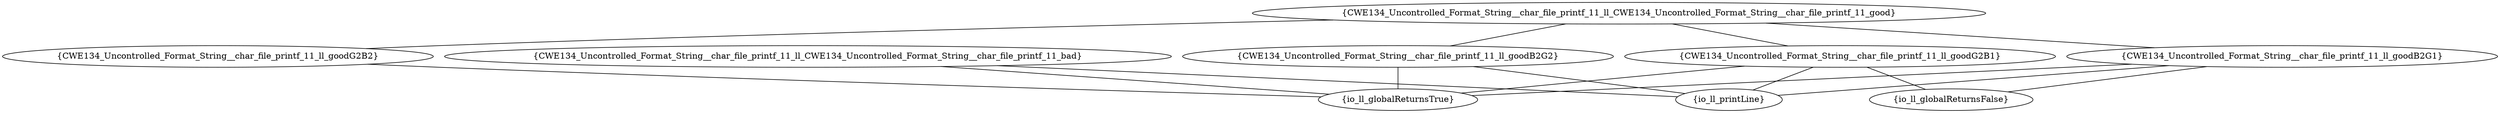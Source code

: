 graph "cg graph" {
CWE134_Uncontrolled_Format_String__char_file_printf_11_ll_CWE134_Uncontrolled_Format_String__char_file_printf_11_bad [label="{CWE134_Uncontrolled_Format_String__char_file_printf_11_ll_CWE134_Uncontrolled_Format_String__char_file_printf_11_bad}"];
io_ll_globalReturnsTrue [label="{io_ll_globalReturnsTrue}"];
io_ll_printLine [label="{io_ll_printLine}"];
CWE134_Uncontrolled_Format_String__char_file_printf_11_ll_goodG2B1 [label="{CWE134_Uncontrolled_Format_String__char_file_printf_11_ll_goodG2B1}"];
io_ll_globalReturnsFalse [label="{io_ll_globalReturnsFalse}"];
CWE134_Uncontrolled_Format_String__char_file_printf_11_ll_goodG2B2 [label="{CWE134_Uncontrolled_Format_String__char_file_printf_11_ll_goodG2B2}"];
CWE134_Uncontrolled_Format_String__char_file_printf_11_ll_goodB2G1 [label="{CWE134_Uncontrolled_Format_String__char_file_printf_11_ll_goodB2G1}"];
CWE134_Uncontrolled_Format_String__char_file_printf_11_ll_goodB2G2 [label="{CWE134_Uncontrolled_Format_String__char_file_printf_11_ll_goodB2G2}"];
CWE134_Uncontrolled_Format_String__char_file_printf_11_ll_CWE134_Uncontrolled_Format_String__char_file_printf_11_good [label="{CWE134_Uncontrolled_Format_String__char_file_printf_11_ll_CWE134_Uncontrolled_Format_String__char_file_printf_11_good}"];
CWE134_Uncontrolled_Format_String__char_file_printf_11_ll_CWE134_Uncontrolled_Format_String__char_file_printf_11_bad -- io_ll_globalReturnsTrue;
CWE134_Uncontrolled_Format_String__char_file_printf_11_ll_CWE134_Uncontrolled_Format_String__char_file_printf_11_bad -- io_ll_printLine;
CWE134_Uncontrolled_Format_String__char_file_printf_11_ll_goodG2B1 -- io_ll_globalReturnsFalse;
CWE134_Uncontrolled_Format_String__char_file_printf_11_ll_goodG2B1 -- io_ll_printLine;
CWE134_Uncontrolled_Format_String__char_file_printf_11_ll_goodG2B1 -- io_ll_globalReturnsTrue;
CWE134_Uncontrolled_Format_String__char_file_printf_11_ll_goodG2B2 -- io_ll_globalReturnsTrue;
CWE134_Uncontrolled_Format_String__char_file_printf_11_ll_goodB2G1 -- io_ll_globalReturnsTrue;
CWE134_Uncontrolled_Format_String__char_file_printf_11_ll_goodB2G1 -- io_ll_printLine;
CWE134_Uncontrolled_Format_String__char_file_printf_11_ll_goodB2G1 -- io_ll_globalReturnsFalse;
CWE134_Uncontrolled_Format_String__char_file_printf_11_ll_goodB2G2 -- io_ll_globalReturnsTrue;
CWE134_Uncontrolled_Format_String__char_file_printf_11_ll_goodB2G2 -- io_ll_printLine;
CWE134_Uncontrolled_Format_String__char_file_printf_11_ll_CWE134_Uncontrolled_Format_String__char_file_printf_11_good -- CWE134_Uncontrolled_Format_String__char_file_printf_11_ll_goodB2G1;
CWE134_Uncontrolled_Format_String__char_file_printf_11_ll_CWE134_Uncontrolled_Format_String__char_file_printf_11_good -- CWE134_Uncontrolled_Format_String__char_file_printf_11_ll_goodB2G2;
CWE134_Uncontrolled_Format_String__char_file_printf_11_ll_CWE134_Uncontrolled_Format_String__char_file_printf_11_good -- CWE134_Uncontrolled_Format_String__char_file_printf_11_ll_goodG2B1;
CWE134_Uncontrolled_Format_String__char_file_printf_11_ll_CWE134_Uncontrolled_Format_String__char_file_printf_11_good -- CWE134_Uncontrolled_Format_String__char_file_printf_11_ll_goodG2B2;
}
